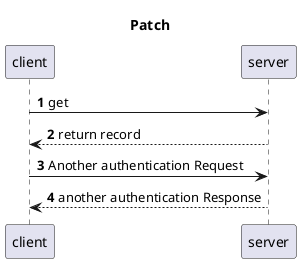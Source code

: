 ﻿@startuml
'https://plantuml.com/sequence-diagram

autonumber
title Patch
client -> server: get
server --> client: return record
client -> server: Another authentication Request
client <-- server: another authentication Response
@enduml
